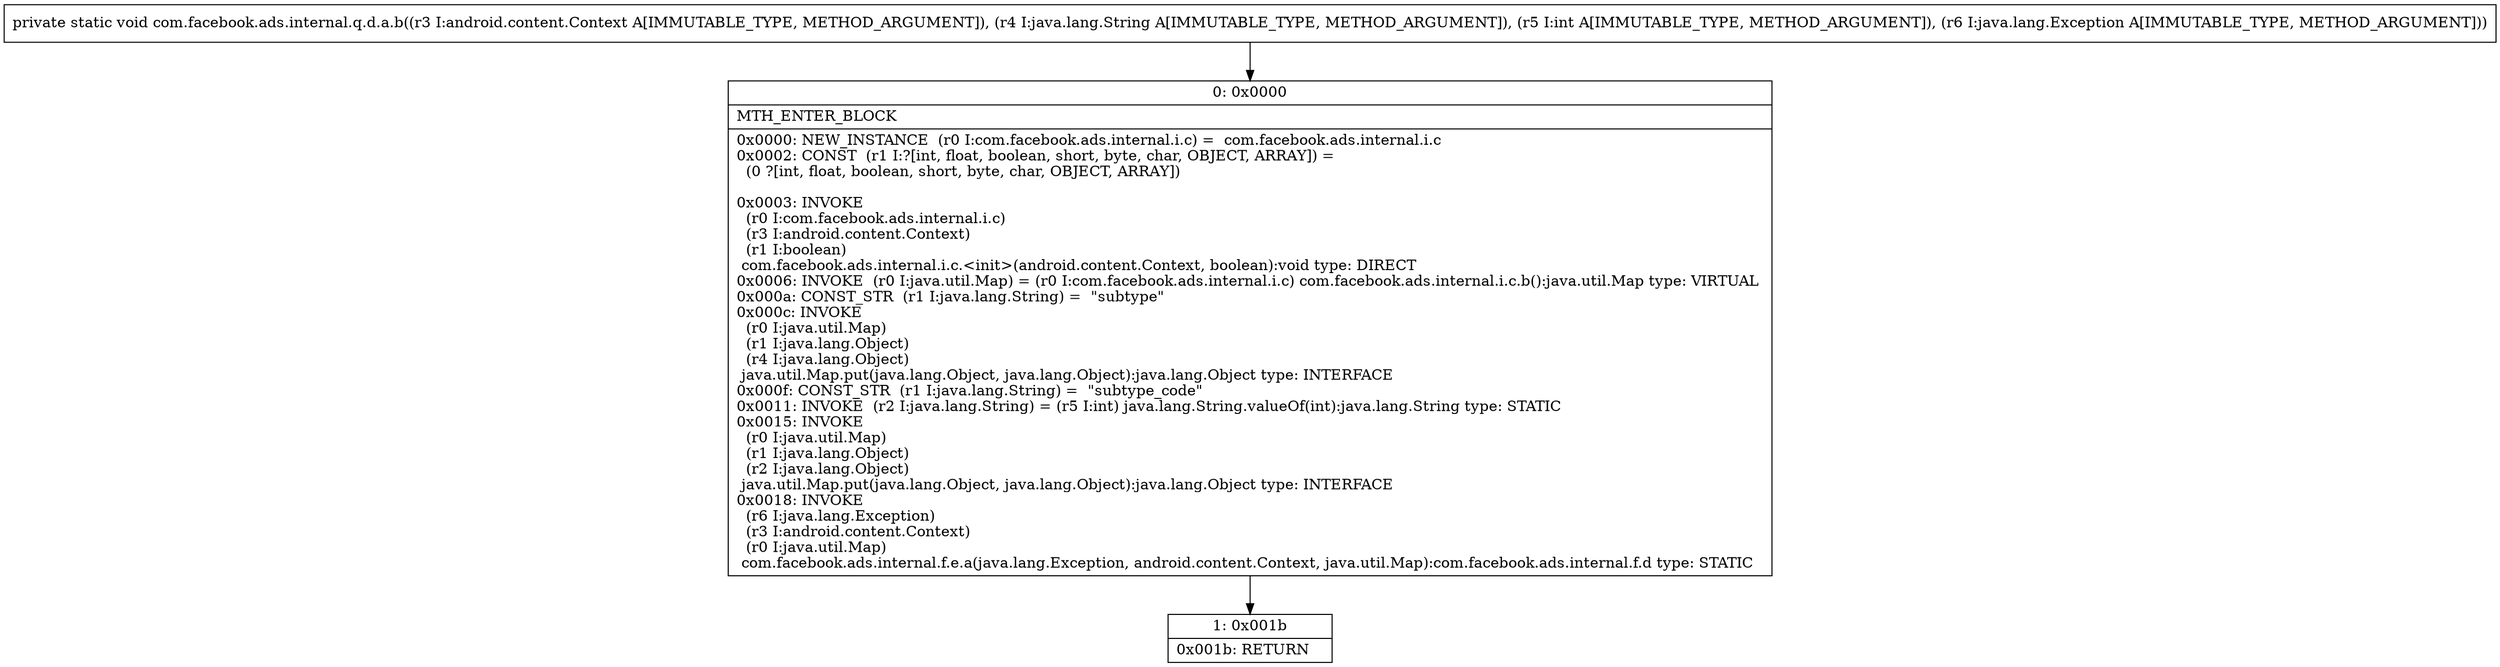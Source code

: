 digraph "CFG forcom.facebook.ads.internal.q.d.a.b(Landroid\/content\/Context;Ljava\/lang\/String;ILjava\/lang\/Exception;)V" {
Node_0 [shape=record,label="{0\:\ 0x0000|MTH_ENTER_BLOCK\l|0x0000: NEW_INSTANCE  (r0 I:com.facebook.ads.internal.i.c) =  com.facebook.ads.internal.i.c \l0x0002: CONST  (r1 I:?[int, float, boolean, short, byte, char, OBJECT, ARRAY]) = \l  (0 ?[int, float, boolean, short, byte, char, OBJECT, ARRAY])\l \l0x0003: INVOKE  \l  (r0 I:com.facebook.ads.internal.i.c)\l  (r3 I:android.content.Context)\l  (r1 I:boolean)\l com.facebook.ads.internal.i.c.\<init\>(android.content.Context, boolean):void type: DIRECT \l0x0006: INVOKE  (r0 I:java.util.Map) = (r0 I:com.facebook.ads.internal.i.c) com.facebook.ads.internal.i.c.b():java.util.Map type: VIRTUAL \l0x000a: CONST_STR  (r1 I:java.lang.String) =  \"subtype\" \l0x000c: INVOKE  \l  (r0 I:java.util.Map)\l  (r1 I:java.lang.Object)\l  (r4 I:java.lang.Object)\l java.util.Map.put(java.lang.Object, java.lang.Object):java.lang.Object type: INTERFACE \l0x000f: CONST_STR  (r1 I:java.lang.String) =  \"subtype_code\" \l0x0011: INVOKE  (r2 I:java.lang.String) = (r5 I:int) java.lang.String.valueOf(int):java.lang.String type: STATIC \l0x0015: INVOKE  \l  (r0 I:java.util.Map)\l  (r1 I:java.lang.Object)\l  (r2 I:java.lang.Object)\l java.util.Map.put(java.lang.Object, java.lang.Object):java.lang.Object type: INTERFACE \l0x0018: INVOKE  \l  (r6 I:java.lang.Exception)\l  (r3 I:android.content.Context)\l  (r0 I:java.util.Map)\l com.facebook.ads.internal.f.e.a(java.lang.Exception, android.content.Context, java.util.Map):com.facebook.ads.internal.f.d type: STATIC \l}"];
Node_1 [shape=record,label="{1\:\ 0x001b|0x001b: RETURN   \l}"];
MethodNode[shape=record,label="{private static void com.facebook.ads.internal.q.d.a.b((r3 I:android.content.Context A[IMMUTABLE_TYPE, METHOD_ARGUMENT]), (r4 I:java.lang.String A[IMMUTABLE_TYPE, METHOD_ARGUMENT]), (r5 I:int A[IMMUTABLE_TYPE, METHOD_ARGUMENT]), (r6 I:java.lang.Exception A[IMMUTABLE_TYPE, METHOD_ARGUMENT])) }"];
MethodNode -> Node_0;
Node_0 -> Node_1;
}

